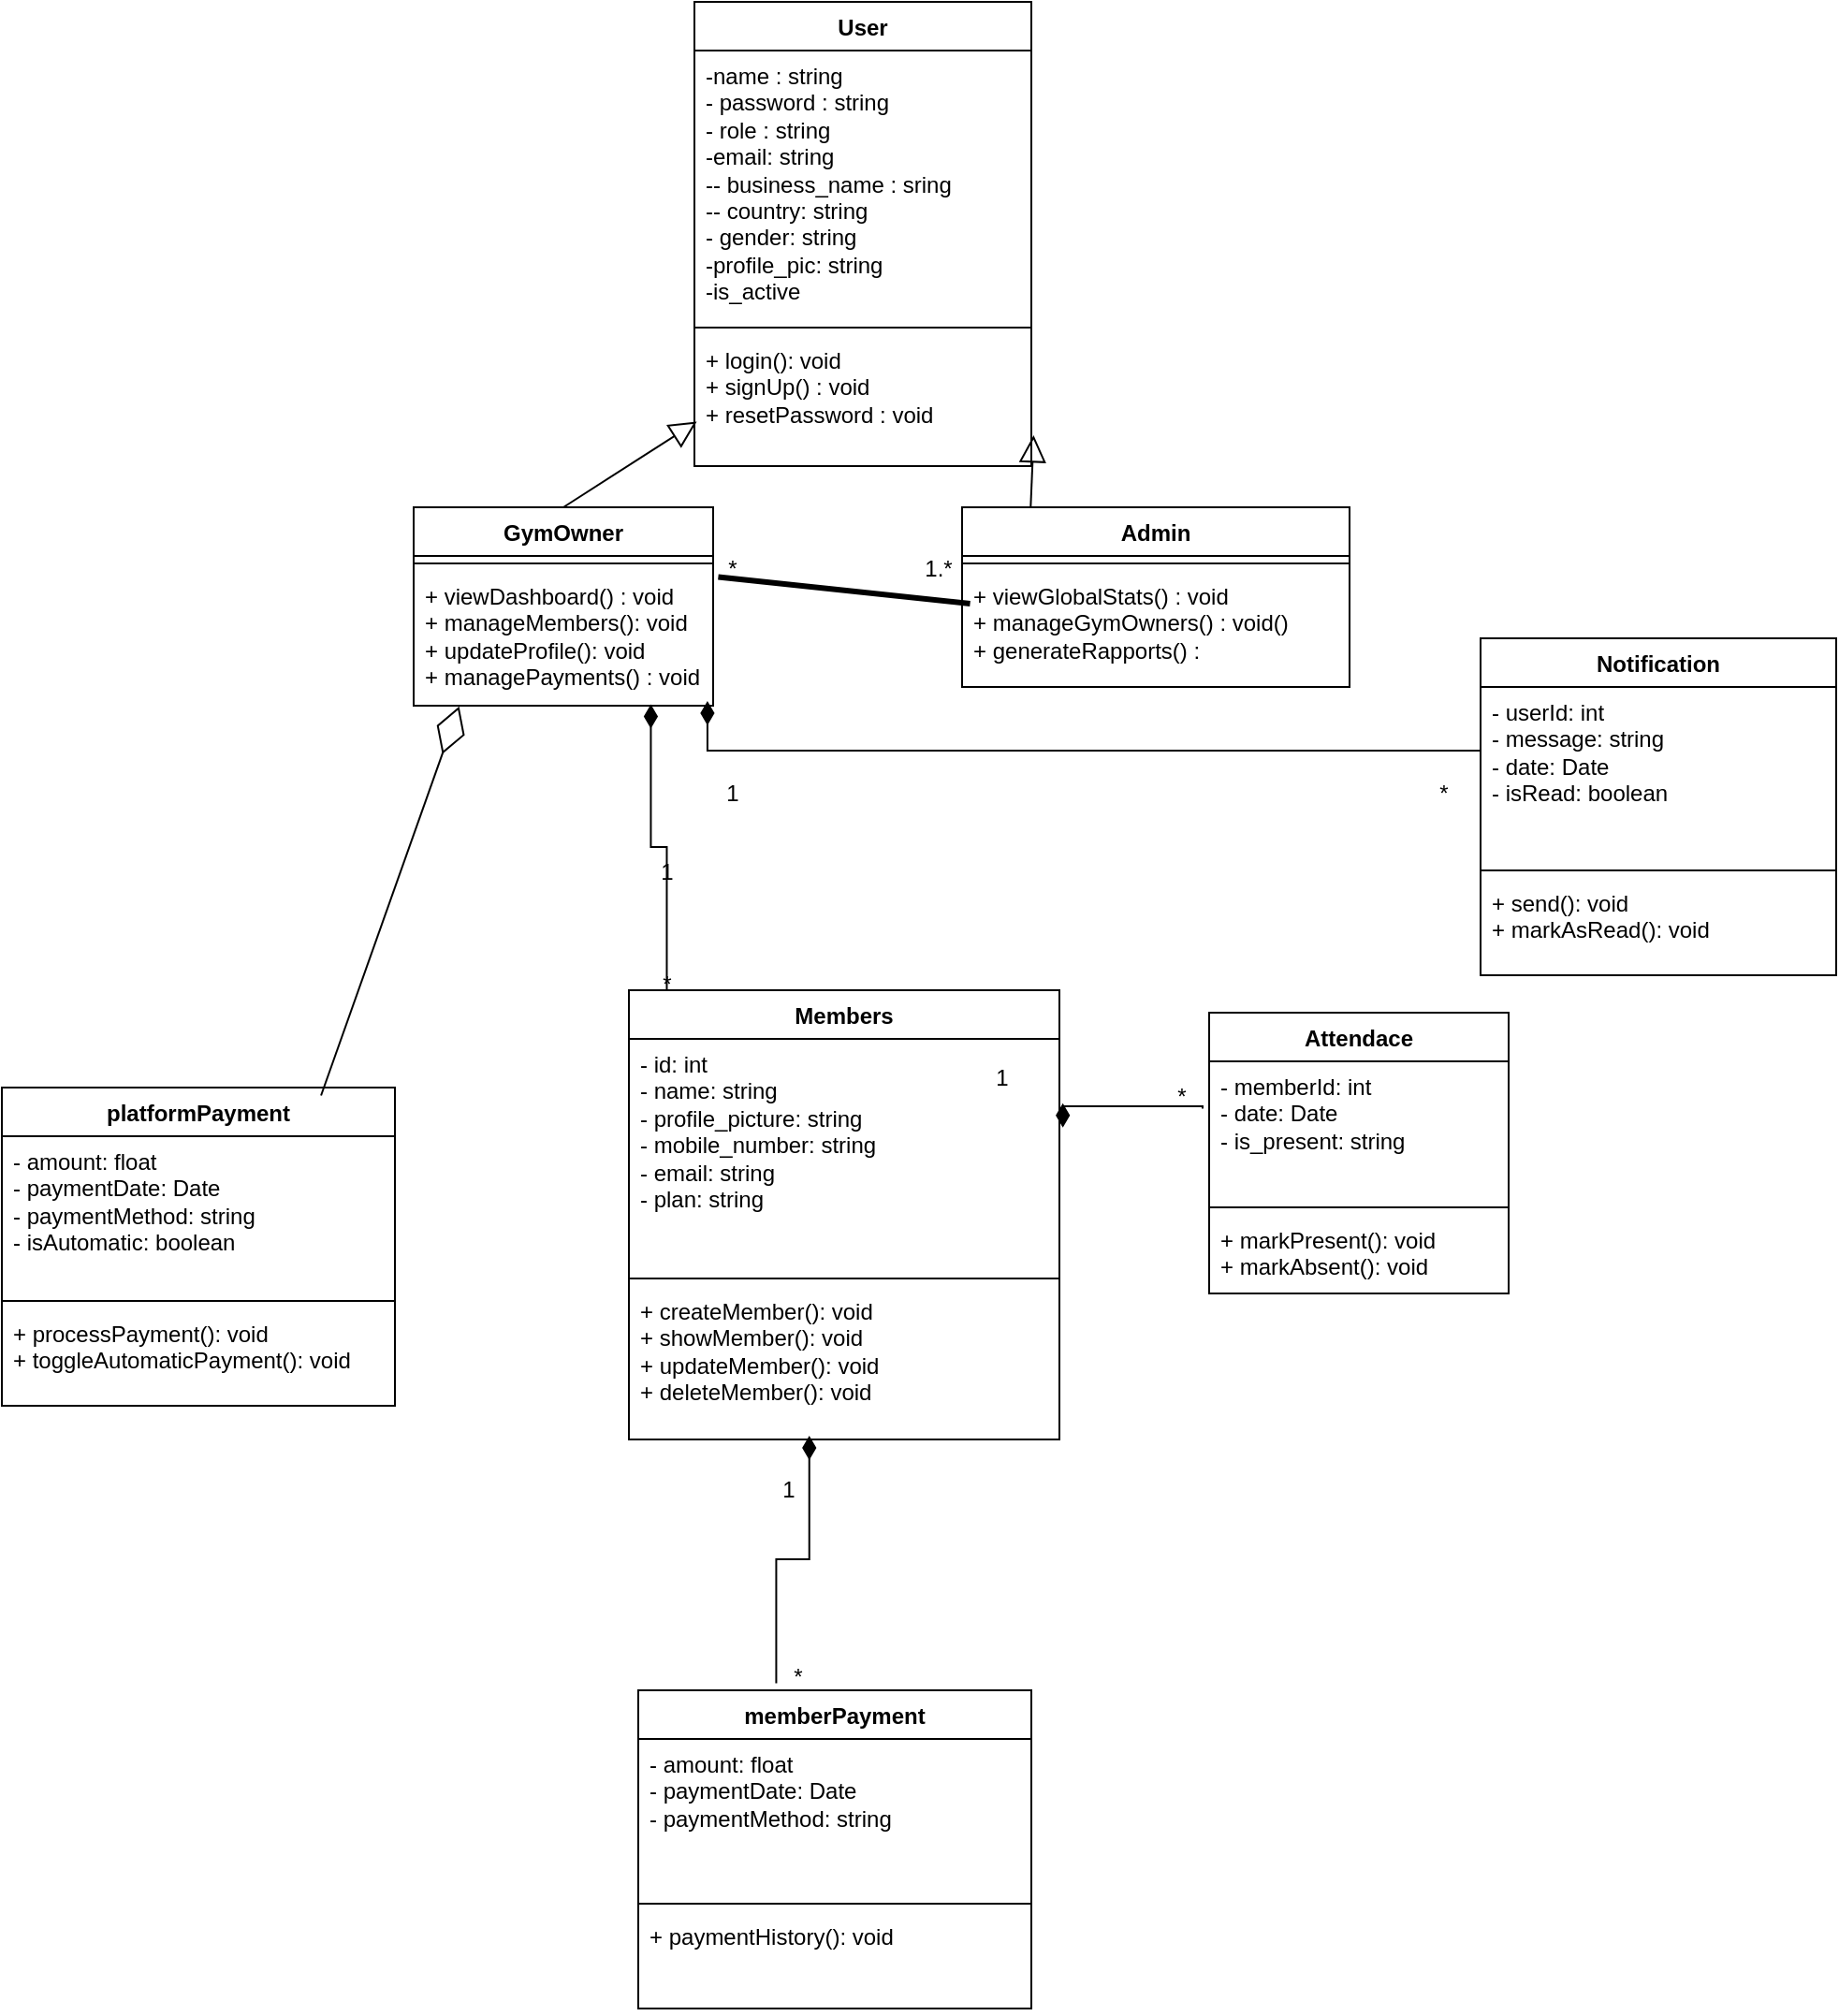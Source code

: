 <mxfile version="26.2.13">
  <diagram name="Page-1" id="CyW6aP-Xm8CD-qENMy1q">
    <mxGraphModel dx="1228" dy="661" grid="1" gridSize="10" guides="1" tooltips="1" connect="1" arrows="1" fold="1" page="1" pageScale="1" pageWidth="827" pageHeight="1169" math="0" shadow="0">
      <root>
        <mxCell id="0" />
        <mxCell id="1" parent="0" />
        <mxCell id="tbkn11sp3KUf5FUR0pX_-1" value="GymOwner" style="swimlane;fontStyle=1;align=center;verticalAlign=top;childLayout=stackLayout;horizontal=1;startSize=26;horizontalStack=0;resizeParent=1;resizeParentMax=0;resizeLast=0;collapsible=1;marginBottom=0;whiteSpace=wrap;html=1;" vertex="1" parent="1">
          <mxGeometry x="650" y="880" width="160" height="106" as="geometry" />
        </mxCell>
        <mxCell id="tbkn11sp3KUf5FUR0pX_-2" value="" style="line;strokeWidth=1;fillColor=none;align=left;verticalAlign=middle;spacingTop=-1;spacingLeft=3;spacingRight=3;rotatable=0;labelPosition=right;points=[];portConstraint=eastwest;strokeColor=inherit;" vertex="1" parent="tbkn11sp3KUf5FUR0pX_-1">
          <mxGeometry y="26" width="160" height="8" as="geometry" />
        </mxCell>
        <mxCell id="tbkn11sp3KUf5FUR0pX_-3" value="+ viewDashboard() : void&lt;div&gt;+ manageMembers(): void&lt;/div&gt;&lt;div&gt;+ updateProfile(): void&lt;/div&gt;&lt;div&gt;+ managePayments() : void&lt;/div&gt;" style="text;strokeColor=none;fillColor=none;align=left;verticalAlign=top;spacingLeft=4;spacingRight=4;overflow=hidden;rotatable=0;points=[[0,0.5],[1,0.5]];portConstraint=eastwest;whiteSpace=wrap;html=1;" vertex="1" parent="tbkn11sp3KUf5FUR0pX_-1">
          <mxGeometry y="34" width="160" height="72" as="geometry" />
        </mxCell>
        <mxCell id="tbkn11sp3KUf5FUR0pX_-4" value="Admin" style="swimlane;fontStyle=1;align=center;verticalAlign=top;childLayout=stackLayout;horizontal=1;startSize=26;horizontalStack=0;resizeParent=1;resizeParentMax=0;resizeLast=0;collapsible=1;marginBottom=0;whiteSpace=wrap;html=1;" vertex="1" parent="1">
          <mxGeometry x="943" y="880" width="207" height="96" as="geometry" />
        </mxCell>
        <mxCell id="tbkn11sp3KUf5FUR0pX_-5" value="" style="line;strokeWidth=1;fillColor=none;align=left;verticalAlign=middle;spacingTop=-1;spacingLeft=3;spacingRight=3;rotatable=0;labelPosition=right;points=[];portConstraint=eastwest;strokeColor=inherit;" vertex="1" parent="tbkn11sp3KUf5FUR0pX_-4">
          <mxGeometry y="26" width="207" height="8" as="geometry" />
        </mxCell>
        <mxCell id="tbkn11sp3KUf5FUR0pX_-6" value="+ viewGlobalStats() : void&lt;div&gt;+ manageGymOwners() : void()&lt;/div&gt;&lt;div&gt;+ generateRapports() :&amp;nbsp;&lt;/div&gt;" style="text;strokeColor=none;fillColor=none;align=left;verticalAlign=top;spacingLeft=4;spacingRight=4;overflow=hidden;rotatable=0;points=[[0,0.5],[1,0.5]];portConstraint=eastwest;whiteSpace=wrap;html=1;" vertex="1" parent="tbkn11sp3KUf5FUR0pX_-4">
          <mxGeometry y="34" width="207" height="62" as="geometry" />
        </mxCell>
        <mxCell id="tbkn11sp3KUf5FUR0pX_-7" value="Attendace" style="swimlane;fontStyle=1;align=center;verticalAlign=top;childLayout=stackLayout;horizontal=1;startSize=26;horizontalStack=0;resizeParent=1;resizeParentMax=0;resizeLast=0;collapsible=1;marginBottom=0;whiteSpace=wrap;html=1;" vertex="1" parent="1">
          <mxGeometry x="1075" y="1150" width="160" height="150" as="geometry" />
        </mxCell>
        <mxCell id="tbkn11sp3KUf5FUR0pX_-8" value="&lt;div&gt;&lt;span style=&quot;background-color: transparent; color: light-dark(rgb(0, 0, 0), rgb(255, 255, 255));&quot;&gt;- memberId: int&amp;nbsp; &amp;nbsp; &amp;nbsp; &amp;nbsp; &amp;nbsp; &amp;nbsp; &amp;nbsp; &amp;nbsp; &amp;nbsp;&amp;nbsp;&lt;/span&gt;&lt;/div&gt;&lt;div&gt;- date: Date&amp;nbsp; &amp;nbsp; &amp;nbsp; &amp;nbsp; &amp;nbsp; &amp;nbsp; &amp;nbsp; &amp;nbsp; &amp;nbsp; &amp;nbsp; &amp;nbsp;&amp;nbsp;&lt;/div&gt;&lt;div&gt;- is_present: string&lt;/div&gt;" style="text;strokeColor=none;fillColor=none;align=left;verticalAlign=top;spacingLeft=4;spacingRight=4;overflow=hidden;rotatable=0;points=[[0,0.5],[1,0.5]];portConstraint=eastwest;whiteSpace=wrap;html=1;" vertex="1" parent="tbkn11sp3KUf5FUR0pX_-7">
          <mxGeometry y="26" width="160" height="74" as="geometry" />
        </mxCell>
        <mxCell id="tbkn11sp3KUf5FUR0pX_-9" value="" style="line;strokeWidth=1;fillColor=none;align=left;verticalAlign=middle;spacingTop=-1;spacingLeft=3;spacingRight=3;rotatable=0;labelPosition=right;points=[];portConstraint=eastwest;strokeColor=inherit;" vertex="1" parent="tbkn11sp3KUf5FUR0pX_-7">
          <mxGeometry y="100" width="160" height="8" as="geometry" />
        </mxCell>
        <mxCell id="tbkn11sp3KUf5FUR0pX_-10" value="&lt;div&gt;+ markPresent(): void&amp;nbsp; &amp;nbsp; &amp;nbsp; &amp;nbsp; &amp;nbsp;&amp;nbsp;&lt;/div&gt;&lt;div&gt;+ markAbsent(): void&lt;/div&gt;" style="text;strokeColor=none;fillColor=none;align=left;verticalAlign=top;spacingLeft=4;spacingRight=4;overflow=hidden;rotatable=0;points=[[0,0.5],[1,0.5]];portConstraint=eastwest;whiteSpace=wrap;html=1;" vertex="1" parent="tbkn11sp3KUf5FUR0pX_-7">
          <mxGeometry y="108" width="160" height="42" as="geometry" />
        </mxCell>
        <mxCell id="tbkn11sp3KUf5FUR0pX_-11" value="Members&lt;div&gt;&lt;br&gt;&lt;/div&gt;" style="swimlane;fontStyle=1;align=center;verticalAlign=top;childLayout=stackLayout;horizontal=1;startSize=26;horizontalStack=0;resizeParent=1;resizeParentMax=0;resizeLast=0;collapsible=1;marginBottom=0;whiteSpace=wrap;html=1;" vertex="1" parent="1">
          <mxGeometry x="765" y="1138" width="230" height="240" as="geometry" />
        </mxCell>
        <mxCell id="tbkn11sp3KUf5FUR0pX_-12" value="&lt;div&gt;- id: int&lt;/div&gt;&lt;div&gt;&lt;span style=&quot;background-color: transparent; color: light-dark(rgb(0, 0, 0), rgb(255, 255, 255));&quot;&gt;- name: string&lt;/span&gt;&lt;/div&gt;&lt;div&gt;- profile_picture: string&lt;/div&gt;&lt;div&gt;- mobile_number: string&lt;/div&gt;&lt;div&gt;- email: string&lt;/div&gt;&lt;div&gt;- plan: string&lt;br&gt;&lt;/div&gt;" style="text;strokeColor=none;fillColor=none;align=left;verticalAlign=top;spacingLeft=4;spacingRight=4;overflow=hidden;rotatable=0;points=[[0,0.5],[1,0.5]];portConstraint=eastwest;whiteSpace=wrap;html=1;" vertex="1" parent="tbkn11sp3KUf5FUR0pX_-11">
          <mxGeometry y="26" width="230" height="124" as="geometry" />
        </mxCell>
        <mxCell id="tbkn11sp3KUf5FUR0pX_-13" value="" style="line;strokeWidth=1;fillColor=none;align=left;verticalAlign=middle;spacingTop=-1;spacingLeft=3;spacingRight=3;rotatable=0;labelPosition=right;points=[];portConstraint=eastwest;strokeColor=inherit;" vertex="1" parent="tbkn11sp3KUf5FUR0pX_-11">
          <mxGeometry y="150" width="230" height="8" as="geometry" />
        </mxCell>
        <mxCell id="tbkn11sp3KUf5FUR0pX_-14" value="+ createMember(): void&lt;div&gt;+ showMember(): void&lt;/div&gt;&lt;div&gt;+ updateMember(): void&lt;/div&gt;&lt;div&gt;+ delete&lt;span style=&quot;background-color: transparent; color: light-dark(rgb(0, 0, 0), rgb(255, 255, 255));&quot;&gt;Member(): void&lt;/span&gt;&lt;/div&gt;&lt;div&gt;&lt;br&gt;&lt;/div&gt;" style="text;strokeColor=none;fillColor=none;align=left;verticalAlign=top;spacingLeft=4;spacingRight=4;overflow=hidden;rotatable=0;points=[[0,0.5],[1,0.5]];portConstraint=eastwest;whiteSpace=wrap;html=1;" vertex="1" parent="tbkn11sp3KUf5FUR0pX_-11">
          <mxGeometry y="158" width="230" height="82" as="geometry" />
        </mxCell>
        <mxCell id="tbkn11sp3KUf5FUR0pX_-15" value="User" style="swimlane;fontStyle=1;align=center;verticalAlign=top;childLayout=stackLayout;horizontal=1;startSize=26;horizontalStack=0;resizeParent=1;resizeParentMax=0;resizeLast=0;collapsible=1;marginBottom=0;whiteSpace=wrap;html=1;" vertex="1" parent="1">
          <mxGeometry x="800" y="610" width="180" height="248" as="geometry" />
        </mxCell>
        <mxCell id="tbkn11sp3KUf5FUR0pX_-16" value="&lt;div&gt;-name : string&lt;/div&gt;&lt;div&gt;- password : string&lt;/div&gt;&lt;div&gt;- role : string&lt;/div&gt;&lt;div&gt;-email: string&lt;/div&gt;&lt;div&gt;-&lt;span style=&quot;background-color: transparent; color: light-dark(rgb(0, 0, 0), rgb(255, 255, 255));&quot;&gt;- business_name : sring&lt;/span&gt;&lt;/div&gt;&lt;div&gt;-&lt;span style=&quot;background-color: transparent; color: light-dark(rgb(0, 0, 0), rgb(255, 255, 255));&quot;&gt;- country: string&lt;/span&gt;&lt;/div&gt;&lt;div&gt;&lt;span style=&quot;background-color: transparent; color: light-dark(rgb(0, 0, 0), rgb(255, 255, 255));&quot;&gt;- gender: string&lt;/span&gt;&lt;/div&gt;&lt;div&gt;&lt;span style=&quot;background-color: transparent; color: light-dark(rgb(0, 0, 0), rgb(255, 255, 255));&quot;&gt;-profile_pic: string&lt;/span&gt;&lt;/div&gt;&lt;div&gt;&lt;span style=&quot;background-color: transparent; color: light-dark(rgb(0, 0, 0), rgb(255, 255, 255));&quot;&gt;-is_active&lt;/span&gt;&lt;/div&gt;" style="text;strokeColor=none;fillColor=none;align=left;verticalAlign=top;spacingLeft=4;spacingRight=4;overflow=hidden;rotatable=0;points=[[0,0.5],[1,0.5]];portConstraint=eastwest;whiteSpace=wrap;html=1;" vertex="1" parent="tbkn11sp3KUf5FUR0pX_-15">
          <mxGeometry y="26" width="180" height="144" as="geometry" />
        </mxCell>
        <mxCell id="tbkn11sp3KUf5FUR0pX_-17" value="" style="line;strokeWidth=1;fillColor=none;align=left;verticalAlign=middle;spacingTop=-1;spacingLeft=3;spacingRight=3;rotatable=0;labelPosition=right;points=[];portConstraint=eastwest;strokeColor=inherit;" vertex="1" parent="tbkn11sp3KUf5FUR0pX_-15">
          <mxGeometry y="170" width="180" height="8" as="geometry" />
        </mxCell>
        <mxCell id="tbkn11sp3KUf5FUR0pX_-18" value="+ login(): void&lt;div&gt;+ signUp() : void&lt;/div&gt;&lt;div&gt;+ resetPassword : void&lt;/div&gt;" style="text;strokeColor=none;fillColor=none;align=left;verticalAlign=top;spacingLeft=4;spacingRight=4;overflow=hidden;rotatable=0;points=[[0,0.5],[1,0.5]];portConstraint=eastwest;whiteSpace=wrap;html=1;" vertex="1" parent="tbkn11sp3KUf5FUR0pX_-15">
          <mxGeometry y="178" width="180" height="70" as="geometry" />
        </mxCell>
        <mxCell id="tbkn11sp3KUf5FUR0pX_-19" value="platformPayment" style="swimlane;fontStyle=1;align=center;verticalAlign=top;childLayout=stackLayout;horizontal=1;startSize=26;horizontalStack=0;resizeParent=1;resizeParentMax=0;resizeLast=0;collapsible=1;marginBottom=0;whiteSpace=wrap;html=1;" vertex="1" parent="1">
          <mxGeometry x="430" y="1190" width="210" height="170" as="geometry" />
        </mxCell>
        <mxCell id="tbkn11sp3KUf5FUR0pX_-20" value="&lt;div&gt;&lt;span style=&quot;background-color: transparent; color: light-dark(rgb(0, 0, 0), rgb(255, 255, 255));&quot;&gt;- amount: float&amp;nbsp; &amp;nbsp; &amp;nbsp; &amp;nbsp; &amp;nbsp; &amp;nbsp; &amp;nbsp; &amp;nbsp; &amp;nbsp; &amp;nbsp;&lt;/span&gt;&lt;/div&gt;&lt;div&gt;- paymentDate: Date&amp;nbsp; &amp;nbsp; &amp;nbsp; &amp;nbsp; &amp;nbsp; &amp;nbsp; &amp;nbsp; &amp;nbsp;&lt;/div&gt;&lt;div&gt;- paymentMethod: string&amp;nbsp; &amp;nbsp; &amp;nbsp; &amp;nbsp; &amp;nbsp; &amp;nbsp;&lt;/div&gt;&lt;div&gt;- isAutomatic: boolean&amp;nbsp;&amp;nbsp;&lt;/div&gt;" style="text;strokeColor=none;fillColor=none;align=left;verticalAlign=top;spacingLeft=4;spacingRight=4;overflow=hidden;rotatable=0;points=[[0,0.5],[1,0.5]];portConstraint=eastwest;whiteSpace=wrap;html=1;" vertex="1" parent="tbkn11sp3KUf5FUR0pX_-19">
          <mxGeometry y="26" width="210" height="84" as="geometry" />
        </mxCell>
        <mxCell id="tbkn11sp3KUf5FUR0pX_-21" value="" style="line;strokeWidth=1;fillColor=none;align=left;verticalAlign=middle;spacingTop=-1;spacingLeft=3;spacingRight=3;rotatable=0;labelPosition=right;points=[];portConstraint=eastwest;strokeColor=inherit;" vertex="1" parent="tbkn11sp3KUf5FUR0pX_-19">
          <mxGeometry y="110" width="210" height="8" as="geometry" />
        </mxCell>
        <mxCell id="tbkn11sp3KUf5FUR0pX_-22" value="&lt;div&gt;+ processPayment(): void&amp;nbsp; &amp;nbsp; &amp;nbsp; &amp;nbsp; &amp;nbsp;&amp;nbsp;&lt;/div&gt;&lt;div&gt;+ toggleAutomaticPayment(): void&lt;/div&gt;" style="text;strokeColor=none;fillColor=none;align=left;verticalAlign=top;spacingLeft=4;spacingRight=4;overflow=hidden;rotatable=0;points=[[0,0.5],[1,0.5]];portConstraint=eastwest;whiteSpace=wrap;html=1;" vertex="1" parent="tbkn11sp3KUf5FUR0pX_-19">
          <mxGeometry y="118" width="210" height="52" as="geometry" />
        </mxCell>
        <mxCell id="tbkn11sp3KUf5FUR0pX_-23" value="Notification" style="swimlane;fontStyle=1;align=center;verticalAlign=top;childLayout=stackLayout;horizontal=1;startSize=26;horizontalStack=0;resizeParent=1;resizeParentMax=0;resizeLast=0;collapsible=1;marginBottom=0;whiteSpace=wrap;html=1;" vertex="1" parent="1">
          <mxGeometry x="1220" y="950" width="190" height="180" as="geometry" />
        </mxCell>
        <mxCell id="tbkn11sp3KUf5FUR0pX_-24" value="&lt;div&gt;&lt;span style=&quot;background-color: transparent; color: light-dark(rgb(0, 0, 0), rgb(255, 255, 255));&quot;&gt;- userId: int&amp;nbsp; &amp;nbsp; &amp;nbsp; &amp;nbsp; &amp;nbsp; &amp;nbsp; &amp;nbsp; &amp;nbsp; &amp;nbsp; &amp;nbsp; &amp;nbsp;&lt;/span&gt;&lt;/div&gt;&lt;div&gt;- message: string&amp;nbsp; &amp;nbsp; &amp;nbsp; &amp;nbsp; &amp;nbsp; &amp;nbsp; &amp;nbsp; &amp;nbsp; &amp;nbsp;&lt;/div&gt;&lt;div&gt;- date: Date&amp;nbsp; &amp;nbsp; &amp;nbsp; &amp;nbsp; &amp;nbsp; &amp;nbsp; &amp;nbsp; &amp;nbsp; &amp;nbsp; &amp;nbsp; &amp;nbsp;&amp;nbsp;&lt;/div&gt;&lt;div&gt;- isRead: boolean&amp;nbsp; &amp;nbsp;&lt;/div&gt;" style="text;strokeColor=none;fillColor=none;align=left;verticalAlign=top;spacingLeft=4;spacingRight=4;overflow=hidden;rotatable=0;points=[[0,0.5],[1,0.5]];portConstraint=eastwest;whiteSpace=wrap;html=1;" vertex="1" parent="tbkn11sp3KUf5FUR0pX_-23">
          <mxGeometry y="26" width="190" height="94" as="geometry" />
        </mxCell>
        <mxCell id="tbkn11sp3KUf5FUR0pX_-25" value="" style="line;strokeWidth=1;fillColor=none;align=left;verticalAlign=middle;spacingTop=-1;spacingLeft=3;spacingRight=3;rotatable=0;labelPosition=right;points=[];portConstraint=eastwest;strokeColor=inherit;" vertex="1" parent="tbkn11sp3KUf5FUR0pX_-23">
          <mxGeometry y="120" width="190" height="8" as="geometry" />
        </mxCell>
        <mxCell id="tbkn11sp3KUf5FUR0pX_-26" value="&lt;div&gt;+ send(): void&amp;nbsp; &amp;nbsp; &amp;nbsp; &amp;nbsp; &amp;nbsp; &amp;nbsp; &amp;nbsp; &amp;nbsp; &amp;nbsp; &amp;nbsp;&amp;nbsp;&lt;/div&gt;&lt;div&gt;+ markAsRead(): void&amp;nbsp;&lt;/div&gt;" style="text;strokeColor=none;fillColor=none;align=left;verticalAlign=top;spacingLeft=4;spacingRight=4;overflow=hidden;rotatable=0;points=[[0,0.5],[1,0.5]];portConstraint=eastwest;whiteSpace=wrap;html=1;" vertex="1" parent="tbkn11sp3KUf5FUR0pX_-23">
          <mxGeometry y="128" width="190" height="52" as="geometry" />
        </mxCell>
        <mxCell id="tbkn11sp3KUf5FUR0pX_-27" value="" style="edgeStyle=none;html=1;endSize=12;endArrow=block;endFill=0;rounded=0;exitX=0.5;exitY=0;exitDx=0;exitDy=0;entryX=0.007;entryY=0.661;entryDx=0;entryDy=0;entryPerimeter=0;" edge="1" parent="1" source="tbkn11sp3KUf5FUR0pX_-1" target="tbkn11sp3KUf5FUR0pX_-18">
          <mxGeometry width="160" relative="1" as="geometry">
            <mxPoint x="650" y="820" as="sourcePoint" />
            <mxPoint x="810" y="820" as="targetPoint" />
          </mxGeometry>
        </mxCell>
        <mxCell id="tbkn11sp3KUf5FUR0pX_-28" value="" style="edgeStyle=none;html=1;endSize=12;endArrow=block;endFill=0;rounded=0;exitX=0.177;exitY=-0.001;exitDx=0;exitDy=0;entryX=1.007;entryY=0.765;entryDx=0;entryDy=0;entryPerimeter=0;exitPerimeter=0;" edge="1" parent="1" source="tbkn11sp3KUf5FUR0pX_-4" target="tbkn11sp3KUf5FUR0pX_-18">
          <mxGeometry width="160" relative="1" as="geometry">
            <mxPoint x="1000" y="914" as="sourcePoint" />
            <mxPoint x="1071" y="853" as="targetPoint" />
          </mxGeometry>
        </mxCell>
        <mxCell id="tbkn11sp3KUf5FUR0pX_-29" value="" style="html=1;startArrow=diamondThin;startFill=1;edgeStyle=elbowEdgeStyle;elbow=vertical;startSize=10;endArrow=none;endFill=0;rounded=0;entryX=-0.022;entryY=0.341;entryDx=0;entryDy=0;entryPerimeter=0;exitX=1.008;exitY=0.277;exitDx=0;exitDy=0;exitPerimeter=0;" edge="1" parent="1" source="tbkn11sp3KUf5FUR0pX_-12" target="tbkn11sp3KUf5FUR0pX_-8">
          <mxGeometry width="160" relative="1" as="geometry">
            <mxPoint x="950" y="1200" as="sourcePoint" />
            <mxPoint x="1110" y="1200" as="targetPoint" />
          </mxGeometry>
        </mxCell>
        <mxCell id="tbkn11sp3KUf5FUR0pX_-30" value="memberPayment" style="swimlane;fontStyle=1;align=center;verticalAlign=top;childLayout=stackLayout;horizontal=1;startSize=26;horizontalStack=0;resizeParent=1;resizeParentMax=0;resizeLast=0;collapsible=1;marginBottom=0;whiteSpace=wrap;html=1;" vertex="1" parent="1">
          <mxGeometry x="770" y="1512" width="210" height="170" as="geometry" />
        </mxCell>
        <mxCell id="tbkn11sp3KUf5FUR0pX_-31" value="&lt;div&gt;&lt;span style=&quot;background-color: transparent; color: light-dark(rgb(0, 0, 0), rgb(255, 255, 255));&quot;&gt;- amount: float&amp;nbsp; &amp;nbsp; &amp;nbsp; &amp;nbsp; &amp;nbsp; &amp;nbsp; &amp;nbsp; &amp;nbsp; &amp;nbsp; &amp;nbsp;&lt;/span&gt;&lt;/div&gt;&lt;div&gt;- paymentDate: Date&amp;nbsp; &amp;nbsp; &amp;nbsp; &amp;nbsp; &amp;nbsp; &amp;nbsp; &amp;nbsp; &amp;nbsp;&lt;/div&gt;&lt;div&gt;- paymentMethod: string&amp;nbsp; &amp;nbsp; &amp;nbsp; &amp;nbsp; &amp;nbsp; &amp;nbsp;&lt;/div&gt;" style="text;strokeColor=none;fillColor=none;align=left;verticalAlign=top;spacingLeft=4;spacingRight=4;overflow=hidden;rotatable=0;points=[[0,0.5],[1,0.5]];portConstraint=eastwest;whiteSpace=wrap;html=1;" vertex="1" parent="tbkn11sp3KUf5FUR0pX_-30">
          <mxGeometry y="26" width="210" height="84" as="geometry" />
        </mxCell>
        <mxCell id="tbkn11sp3KUf5FUR0pX_-32" value="" style="line;strokeWidth=1;fillColor=none;align=left;verticalAlign=middle;spacingTop=-1;spacingLeft=3;spacingRight=3;rotatable=0;labelPosition=right;points=[];portConstraint=eastwest;strokeColor=inherit;" vertex="1" parent="tbkn11sp3KUf5FUR0pX_-30">
          <mxGeometry y="110" width="210" height="8" as="geometry" />
        </mxCell>
        <mxCell id="tbkn11sp3KUf5FUR0pX_-33" value="&lt;div&gt;+ paymentHistory(): void&amp;nbsp; &amp;nbsp; &amp;nbsp; &amp;nbsp; &amp;nbsp;&amp;nbsp;&lt;/div&gt;" style="text;strokeColor=none;fillColor=none;align=left;verticalAlign=top;spacingLeft=4;spacingRight=4;overflow=hidden;rotatable=0;points=[[0,0.5],[1,0.5]];portConstraint=eastwest;whiteSpace=wrap;html=1;" vertex="1" parent="tbkn11sp3KUf5FUR0pX_-30">
          <mxGeometry y="118" width="210" height="52" as="geometry" />
        </mxCell>
        <mxCell id="tbkn11sp3KUf5FUR0pX_-34" value="" style="html=1;startArrow=diamondThin;startFill=1;edgeStyle=elbowEdgeStyle;elbow=vertical;startSize=10;endArrow=none;endFill=0;rounded=0;entryX=0.351;entryY=-0.022;entryDx=0;entryDy=0;entryPerimeter=0;exitX=0.419;exitY=0.976;exitDx=0;exitDy=0;exitPerimeter=0;" edge="1" parent="1" source="tbkn11sp3KUf5FUR0pX_-14" target="tbkn11sp3KUf5FUR0pX_-30">
          <mxGeometry width="160" relative="1" as="geometry">
            <mxPoint x="800" y="1390" as="sourcePoint" />
            <mxPoint x="919" y="1391" as="targetPoint" />
          </mxGeometry>
        </mxCell>
        <mxCell id="tbkn11sp3KUf5FUR0pX_-35" value="" style="html=1;startArrow=diamondThin;startFill=1;edgeStyle=elbowEdgeStyle;elbow=vertical;startSize=10;endArrow=none;endFill=0;rounded=0;entryX=0.088;entryY=0;entryDx=0;entryDy=0;entryPerimeter=0;exitX=0.792;exitY=0.99;exitDx=0;exitDy=0;exitPerimeter=0;" edge="1" parent="1" source="tbkn11sp3KUf5FUR0pX_-3" target="tbkn11sp3KUf5FUR0pX_-11">
          <mxGeometry width="160" relative="1" as="geometry">
            <mxPoint x="800" y="1110" as="sourcePoint" />
            <mxPoint x="919" y="1111" as="targetPoint" />
          </mxGeometry>
        </mxCell>
        <mxCell id="tbkn11sp3KUf5FUR0pX_-36" value="" style="endArrow=diamondThin;endFill=0;endSize=24;html=1;rounded=0;entryX=0.152;entryY=1.006;entryDx=0;entryDy=0;exitX=0.812;exitY=0.025;exitDx=0;exitDy=0;exitPerimeter=0;entryPerimeter=0;" edge="1" parent="1" source="tbkn11sp3KUf5FUR0pX_-19" target="tbkn11sp3KUf5FUR0pX_-3">
          <mxGeometry width="160" relative="1" as="geometry">
            <mxPoint x="550" y="960" as="sourcePoint" />
            <mxPoint x="710" y="960" as="targetPoint" />
          </mxGeometry>
        </mxCell>
        <mxCell id="tbkn11sp3KUf5FUR0pX_-37" value="" style="html=1;startArrow=diamondThin;startFill=1;edgeStyle=elbowEdgeStyle;elbow=vertical;startSize=10;endArrow=none;endFill=0;rounded=0;exitX=0.981;exitY=0.965;exitDx=0;exitDy=0;exitPerimeter=0;" edge="1" parent="1" source="tbkn11sp3KUf5FUR0pX_-3">
          <mxGeometry width="160" relative="1" as="geometry">
            <mxPoint x="816.68" y="950" as="sourcePoint" />
            <mxPoint x="1220" y="1036.32" as="targetPoint" />
          </mxGeometry>
        </mxCell>
        <mxCell id="tbkn11sp3KUf5FUR0pX_-38" value="*" style="text;html=1;align=center;verticalAlign=middle;resizable=0;points=[];autosize=1;strokeColor=none;fillColor=none;" vertex="1" parent="1">
          <mxGeometry x="770" y="1120" width="30" height="30" as="geometry" />
        </mxCell>
        <mxCell id="tbkn11sp3KUf5FUR0pX_-39" value="1" style="text;html=1;align=center;verticalAlign=middle;resizable=0;points=[];autosize=1;strokeColor=none;fillColor=none;" vertex="1" parent="1">
          <mxGeometry x="770" y="1060" width="30" height="30" as="geometry" />
        </mxCell>
        <mxCell id="tbkn11sp3KUf5FUR0pX_-40" value="1" style="text;html=1;align=center;verticalAlign=middle;resizable=0;points=[];autosize=1;strokeColor=none;fillColor=none;" vertex="1" parent="1">
          <mxGeometry x="805" y="1018" width="30" height="30" as="geometry" />
        </mxCell>
        <mxCell id="tbkn11sp3KUf5FUR0pX_-41" value="*" style="text;html=1;align=center;verticalAlign=middle;resizable=0;points=[];autosize=1;strokeColor=none;fillColor=none;" vertex="1" parent="1">
          <mxGeometry x="1185" y="1018" width="30" height="30" as="geometry" />
        </mxCell>
        <mxCell id="tbkn11sp3KUf5FUR0pX_-42" value="1" style="text;html=1;align=center;verticalAlign=middle;resizable=0;points=[];autosize=1;strokeColor=none;fillColor=none;" vertex="1" parent="1">
          <mxGeometry x="949" y="1170" width="30" height="30" as="geometry" />
        </mxCell>
        <mxCell id="tbkn11sp3KUf5FUR0pX_-43" value="*" style="text;html=1;align=center;verticalAlign=middle;resizable=0;points=[];autosize=1;strokeColor=none;fillColor=none;" vertex="1" parent="1">
          <mxGeometry x="1045" y="1180" width="30" height="30" as="geometry" />
        </mxCell>
        <mxCell id="tbkn11sp3KUf5FUR0pX_-44" value="*" style="text;html=1;align=center;verticalAlign=middle;resizable=0;points=[];autosize=1;strokeColor=none;fillColor=none;" vertex="1" parent="1">
          <mxGeometry x="805" y="898" width="30" height="30" as="geometry" />
        </mxCell>
        <mxCell id="tbkn11sp3KUf5FUR0pX_-45" value="1.*" style="text;html=1;align=center;verticalAlign=middle;resizable=0;points=[];autosize=1;strokeColor=none;fillColor=none;" vertex="1" parent="1">
          <mxGeometry x="910" y="898" width="40" height="30" as="geometry" />
        </mxCell>
        <mxCell id="tbkn11sp3KUf5FUR0pX_-46" value="1" style="text;html=1;align=center;verticalAlign=middle;resizable=0;points=[];autosize=1;strokeColor=none;fillColor=none;" vertex="1" parent="1">
          <mxGeometry x="835" y="1390" width="30" height="30" as="geometry" />
        </mxCell>
        <mxCell id="tbkn11sp3KUf5FUR0pX_-47" value="*" style="text;html=1;align=center;verticalAlign=middle;resizable=0;points=[];autosize=1;strokeColor=none;fillColor=none;" vertex="1" parent="1">
          <mxGeometry x="840" y="1490" width="30" height="30" as="geometry" />
        </mxCell>
        <mxCell id="tbkn11sp3KUf5FUR0pX_-48" value="" style="endArrow=none;startArrow=none;endFill=0;startFill=0;endSize=8;html=1;verticalAlign=bottom;labelBackgroundColor=none;strokeWidth=3;rounded=0;entryX=0.932;entryY=1.116;entryDx=0;entryDy=0;exitX=1.017;exitY=0.331;exitDx=0;exitDy=0;exitPerimeter=0;entryPerimeter=0;" edge="1" parent="1" target="tbkn11sp3KUf5FUR0pX_-45">
          <mxGeometry width="160" relative="1" as="geometry">
            <mxPoint x="812.72" y="917.254" as="sourcePoint" />
            <mxPoint x="964" y="817" as="targetPoint" />
          </mxGeometry>
        </mxCell>
      </root>
    </mxGraphModel>
  </diagram>
</mxfile>

